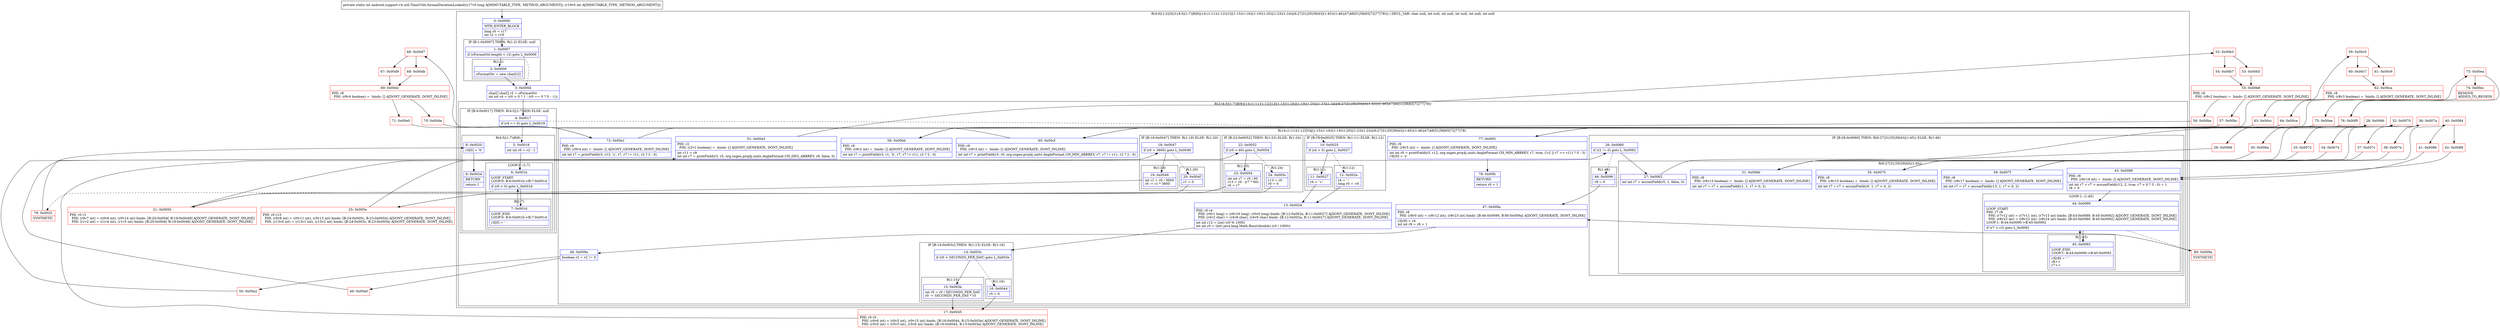 digraph "CFG forandroid.support.v4.util.TimeUtils.formatDurationLocked(JI)I" {
subgraph cluster_Region_1133185859 {
label = "R(4:0|(1:2)|3|(2:(4:5|(1:7)|8|9)|(14:(1:11)(1:12)|13|(1:15)(1:16)|(1:19)(1:20)|(1:23)(1:24)|(6:27|31|35|39|43|(1:45))(1:46)|47|48|51|58|65|72|77|78))) | DECL_VAR: char null, int null, int null, int null, int null, int null\l";
node [shape=record,color=blue];
Node_0 [shape=record,label="{0\:\ 0x0000|MTH_ENTER_BLOCK\l|long r0 = r17\lint r2 = r19\l}"];
subgraph cluster_IfRegion_2093950274 {
label = "IF [B:1:0x0007] THEN: R(1:2) ELSE: null";
node [shape=record,color=blue];
Node_1 [shape=record,label="{1\:\ 0x0007|if (sFormatStr.length \< r2) goto L_0x0009\l}"];
subgraph cluster_Region_1728440459 {
label = "R(1:2)";
node [shape=record,color=blue];
Node_2 [shape=record,label="{2\:\ 0x0009|sFormatStr = new char[r2]\l}"];
}
}
Node_3 [shape=record,label="{3\:\ 0x000d|char[] char[] r3 = sFormatStr\lint int r4 = (r0 \> 0 ? 1 : (r0 == 0 ? 0 : \-1))\l}"];
subgraph cluster_Region_702887098 {
label = "R(2:(4:5|(1:7)|8|9)|(14:(1:11)(1:12)|13|(1:15)(1:16)|(1:19)(1:20)|(1:23)(1:24)|(6:27|31|35|39|43|(1:45))(1:46)|47|48|51|58|65|72|77|78))";
node [shape=record,color=blue];
subgraph cluster_IfRegion_1244874921 {
label = "IF [B:4:0x0017] THEN: R(4:5|(1:7)|8|9) ELSE: null";
node [shape=record,color=blue];
Node_4 [shape=record,label="{4\:\ 0x0017|if (r4 == 0) goto L_0x0019\l}"];
subgraph cluster_Region_1408095202 {
label = "R(4:5|(1:7)|8|9)";
node [shape=record,color=blue];
Node_5 [shape=record,label="{5\:\ 0x0019|int int r0 = r2 \- 1\l}"];
subgraph cluster_LoopRegion_1125765210 {
label = "LOOP:0: (1:7)";
node [shape=record,color=blue];
Node_6 [shape=record,label="{6\:\ 0x001b|LOOP_START\lLOOP:0: B:6:0x001b\-\>B:7:0x001d\l|if (r0 \> 0) goto L_0x001d\l}"];
subgraph cluster_Region_1789812962 {
label = "R(1:7)";
node [shape=record,color=blue];
Node_7 [shape=record,label="{7\:\ 0x001d|LOOP_END\lLOOP:0: B:6:0x001b\-\>B:7:0x001d\l|r3[0] = ' '\l}"];
}
}
Node_8 [shape=record,label="{8\:\ 0x0020|r3[0] = '0'\l}"];
Node_9 [shape=record,label="{9\:\ 0x0024|RETURN\l|return 1\l}"];
}
}
subgraph cluster_Region_279748171 {
label = "R(14:(1:11)(1:12)|13|(1:15)(1:16)|(1:19)(1:20)|(1:23)(1:24)|(6:27|31|35|39|43|(1:45))(1:46)|47|48|51|58|65|72|77|78)";
node [shape=record,color=blue];
subgraph cluster_IfRegion_1411786639 {
label = "IF [B:10:0x0025] THEN: R(1:11) ELSE: R(1:12)";
node [shape=record,color=blue];
Node_10 [shape=record,label="{10\:\ 0x0025|if (r4 \> 0) goto L_0x0027\l}"];
subgraph cluster_Region_1293345945 {
label = "R(1:11)";
node [shape=record,color=blue];
Node_11 [shape=record,label="{11\:\ 0x0027|r4 = '+'\l}"];
}
subgraph cluster_Region_185072482 {
label = "R(1:12)";
node [shape=record,color=blue];
Node_12 [shape=record,label="{12\:\ 0x002a|r4 = '\-'\llong r0 = \-r0\l}"];
}
}
Node_13 [shape=record,label="{13\:\ 0x002d|PHI: r0 r4 \l  PHI: (r0v1 long) = (r0v16 long), (r0v0 long) binds: [B:12:0x002a, B:11:0x0027] A[DONT_GENERATE, DONT_INLINE]\l  PHI: (r4v2 char) = (r4v8 char), (r4v9 char) binds: [B:12:0x002a, B:11:0x0027] A[DONT_GENERATE, DONT_INLINE]\l|int int r12 = (int) (r0 % 1000)\lint int r0 = (int) java.lang.Math.floor((double) (r0 \/ 1000))\l}"];
subgraph cluster_IfRegion_1541093163 {
label = "IF [B:14:0x003c] THEN: R(1:15) ELSE: R(1:16)";
node [shape=record,color=blue];
Node_14 [shape=record,label="{14\:\ 0x003c|if (r0 \> SECONDS_PER_DAY) goto L_0x003e\l}"];
subgraph cluster_Region_554909116 {
label = "R(1:15)";
node [shape=record,color=blue];
Node_15 [shape=record,label="{15\:\ 0x003e|int r5 = r0 \/ SECONDS_PER_DAY\lr0 \-= SECONDS_PER_DAY * r5\l}"];
}
subgraph cluster_Region_118477373 {
label = "R(1:16)";
node [shape=record,color=blue];
Node_16 [shape=record,label="{16\:\ 0x0044|r5 = 0\l}"];
}
}
subgraph cluster_IfRegion_536038429 {
label = "IF [B:18:0x0047] THEN: R(1:19) ELSE: R(1:20)";
node [shape=record,color=blue];
Node_18 [shape=record,label="{18\:\ 0x0047|if (r0 \> 3600) goto L_0x0049\l}"];
subgraph cluster_Region_1156346097 {
label = "R(1:19)";
node [shape=record,color=blue];
Node_19 [shape=record,label="{19\:\ 0x0049|int r1 = r0 \/ 3600\lr0 \-= r1 * 3600\l}"];
}
subgraph cluster_Region_1100060330 {
label = "R(1:20)";
node [shape=record,color=blue];
Node_20 [shape=record,label="{20\:\ 0x004f|r1 = 0\l}"];
}
}
subgraph cluster_IfRegion_952093930 {
label = "IF [B:22:0x0052] THEN: R(1:23) ELSE: R(1:24)";
node [shape=record,color=blue];
Node_22 [shape=record,label="{22\:\ 0x0052|if (r0 \> 60) goto L_0x0054\l}"];
subgraph cluster_Region_7993500 {
label = "R(1:23)";
node [shape=record,color=blue];
Node_23 [shape=record,label="{23\:\ 0x0054|int int r7 = r0 \/ 60\lr13 = r0 \- (r7 * 60)\lr0 = r7\l}"];
}
subgraph cluster_Region_43640279 {
label = "R(1:24)";
node [shape=record,color=blue];
Node_24 [shape=record,label="{24\:\ 0x005c|r13 = r0\lr0 = 0\l}"];
}
}
subgraph cluster_IfRegion_658981138 {
label = "IF [B:26:0x0060] THEN: R(6:27|31|35|39|43|(1:45)) ELSE: R(1:46)";
node [shape=record,color=blue];
Node_26 [shape=record,label="{26\:\ 0x0060|if (r2 != 0) goto L_0x0062\l}"];
subgraph cluster_Region_340399313 {
label = "R(6:27|31|35|39|43|(1:45))";
node [shape=record,color=blue];
Node_27 [shape=record,label="{27\:\ 0x0062|int int r7 = accumField(r5, 1, false, 0)\l}"];
Node_31 [shape=record,label="{31\:\ 0x006b|PHI: r8 \l  PHI: (r8v13 boolean) =  binds: [] A[DONT_GENERATE, DONT_INLINE]\l|int int r7 = r7 + accumField(r1, 1, r7 \> 0, 2)\l}"];
Node_35 [shape=record,label="{35\:\ 0x0075|PHI: r8 \l  PHI: (r8v15 boolean) =  binds: [] A[DONT_GENERATE, DONT_INLINE]\l|int int r7 = r7 + accumField(r0, 1, r7 \> 0, 2)\l}"];
Node_39 [shape=record,label="{39\:\ 0x007f|PHI: r8 \l  PHI: (r8v17 boolean) =  binds: [] A[DONT_GENERATE, DONT_INLINE]\l|int int r7 = r7 + accumField(r13, 1, r7 \> 0, 2)\l}"];
Node_43 [shape=record,label="{43\:\ 0x0089|PHI: r8 \l  PHI: (r8v19 int) =  binds: [] A[DONT_GENERATE, DONT_INLINE]\l|int int r7 = r7 + accumField(r12, 2, true, r7 \> 0 ? 3 : 0) + 1\lr8 = 0\l}"];
subgraph cluster_LoopRegion_581404045 {
label = "LOOP:1: (1:45)";
node [shape=record,color=blue];
Node_44 [shape=record,label="{44\:\ 0x0090|LOOP_START\lPHI: r7 r8 \l  PHI: (r7v12 int) = (r7v11 int), (r7v13 int) binds: [B:43:0x0089, B:45:0x0092] A[DONT_GENERATE, DONT_INLINE]\l  PHI: (r8v23 int) = (r8v22 int), (r8v24 int) binds: [B:43:0x0089, B:45:0x0092] A[DONT_GENERATE, DONT_INLINE]\lLOOP:1: B:44:0x0090\-\>B:45:0x0092\l|if (r7 \< r2) goto L_0x0092\l}"];
subgraph cluster_Region_1474415766 {
label = "R(1:45)";
node [shape=record,color=blue];
Node_45 [shape=record,label="{45\:\ 0x0092|LOOP_END\lLOOP:1: B:44:0x0090\-\>B:45:0x0092\l|r3[r8] = ' '\lr8++\lr7++\l}"];
}
}
}
subgraph cluster_Region_241384220 {
label = "R(1:46)";
node [shape=record,color=blue];
Node_46 [shape=record,label="{46\:\ 0x0099|r8 = 0\l}"];
}
}
Node_47 [shape=record,label="{47\:\ 0x009a|PHI: r8 \l  PHI: (r8v0 int) = (r8v12 int), (r8v23 int) binds: [B:46:0x0099, B:80:0x009a] A[DONT_GENERATE, DONT_INLINE]\l|r3[r8] = r4\lint int r9 = r8 + 1\l}"];
Node_48 [shape=record,label="{48\:\ 0x009e|boolean r2 = r2 != 0\l}"];
Node_51 [shape=record,label="{51\:\ 0x00a3|PHI: r2 \l  PHI: (r2v1 boolean) =  binds: [] A[DONT_GENERATE, DONT_INLINE]\l|int r11 = r9\lint int r7 = printField(r3, r5, org.osgeo.proj4j.units.AngleFormat.CH_DEG_ABBREV, r9, false, 0)\l}"];
Node_58 [shape=record,label="{58\:\ 0x00bd|PHI: r9 \l  PHI: (r9v2 int) =  binds: [] A[DONT_GENERATE, DONT_INLINE]\l|int int r7 = printField(r3, r1, 'h', r7, r7 != r11, r2 ? 2 : 0)\l}"];
Node_65 [shape=record,label="{65\:\ 0x00cf|PHI: r9 \l  PHI: (r9v3 int) =  binds: [] A[DONT_GENERATE, DONT_INLINE]\l|int int r7 = printField(r3, r0, org.osgeo.proj4j.units.AngleFormat.CH_MIN_ABBREV, r7, r7 != r11, r2 ? 2 : 0)\l}"];
Node_72 [shape=record,label="{72\:\ 0x00e1|PHI: r9 \l  PHI: (r9v4 int) =  binds: [] A[DONT_GENERATE, DONT_INLINE]\l|int int r7 = printField(r3, r13, 's', r7, r7 != r11, r2 ? 2 : 0)\l}"];
Node_77 [shape=record,label="{77\:\ 0x00f1|PHI: r9 \l  PHI: (r9v5 int) =  binds: [] A[DONT_GENERATE, DONT_INLINE]\l|int int r0 = printField(r3, r12, org.osgeo.proj4j.units.AngleFormat.CH_MIN_ABBREV, r7, true, (!r2 \|\| r7 == r11) ? 0 : 3)\lr3[r0] = 's'\l}"];
Node_78 [shape=record,label="{78\:\ 0x00fc|RETURN\l|return r0 + 1\l}"];
}
}
}
Node_17 [shape=record,color=red,label="{17\:\ 0x0045|PHI: r0 r5 \l  PHI: (r0v6 int) = (r0v5 int), (r0v15 int) binds: [B:16:0x0044, B:15:0x003e] A[DONT_GENERATE, DONT_INLINE]\l  PHI: (r5v0 int) = (r5v5 int), (r5v6 int) binds: [B:16:0x0044, B:15:0x003e] A[DONT_GENERATE, DONT_INLINE]\l}"];
Node_21 [shape=record,color=red,label="{21\:\ 0x0050|PHI: r0 r1 \l  PHI: (r0v7 int) = (r0v6 int), (r0v14 int) binds: [B:20:0x004f, B:19:0x0049] A[DONT_GENERATE, DONT_INLINE]\l  PHI: (r1v2 int) = (r1v4 int), (r1v5 int) binds: [B:20:0x004f, B:19:0x0049] A[DONT_GENERATE, DONT_INLINE]\l}"];
Node_25 [shape=record,color=red,label="{25\:\ 0x005e|PHI: r0 r13 \l  PHI: (r0v8 int) = (r0v11 int), (r0v13 int) binds: [B:24:0x005c, B:23:0x0054] A[DONT_GENERATE, DONT_INLINE]\l  PHI: (r13v0 int) = (r13v1 int), (r13v2 int) binds: [B:24:0x005c, B:23:0x0054] A[DONT_GENERATE, DONT_INLINE]\l}"];
Node_28 [shape=record,color=red,label="{28\:\ 0x0066}"];
Node_29 [shape=record,color=red,label="{29\:\ 0x0068}"];
Node_30 [shape=record,color=red,label="{30\:\ 0x006a}"];
Node_32 [shape=record,color=red,label="{32\:\ 0x0070}"];
Node_33 [shape=record,color=red,label="{33\:\ 0x0072}"];
Node_34 [shape=record,color=red,label="{34\:\ 0x0074}"];
Node_36 [shape=record,color=red,label="{36\:\ 0x007a}"];
Node_37 [shape=record,color=red,label="{37\:\ 0x007c}"];
Node_38 [shape=record,color=red,label="{38\:\ 0x007e}"];
Node_40 [shape=record,color=red,label="{40\:\ 0x0084}"];
Node_41 [shape=record,color=red,label="{41\:\ 0x0086}"];
Node_42 [shape=record,color=red,label="{42\:\ 0x0088}"];
Node_49 [shape=record,color=red,label="{49\:\ 0x00a0}"];
Node_50 [shape=record,color=red,label="{50\:\ 0x00a2}"];
Node_52 [shape=record,color=red,label="{52\:\ 0x00b3}"];
Node_53 [shape=record,color=red,label="{53\:\ 0x00b5}"];
Node_54 [shape=record,color=red,label="{54\:\ 0x00b7}"];
Node_55 [shape=record,color=red,label="{55\:\ 0x00b8|PHI: r8 \l  PHI: (r8v2 boolean) =  binds: [] A[DONT_GENERATE, DONT_INLINE]\l}"];
Node_56 [shape=record,color=red,label="{56\:\ 0x00ba}"];
Node_57 [shape=record,color=red,label="{57\:\ 0x00bc}"];
Node_59 [shape=record,color=red,label="{59\:\ 0x00c5}"];
Node_60 [shape=record,color=red,label="{60\:\ 0x00c7}"];
Node_61 [shape=record,color=red,label="{61\:\ 0x00c9}"];
Node_62 [shape=record,color=red,label="{62\:\ 0x00ca|PHI: r8 \l  PHI: (r8v3 boolean) =  binds: [] A[DONT_GENERATE, DONT_INLINE]\l}"];
Node_63 [shape=record,color=red,label="{63\:\ 0x00cc}"];
Node_64 [shape=record,color=red,label="{64\:\ 0x00ce}"];
Node_66 [shape=record,color=red,label="{66\:\ 0x00d7}"];
Node_67 [shape=record,color=red,label="{67\:\ 0x00d9}"];
Node_68 [shape=record,color=red,label="{68\:\ 0x00db}"];
Node_69 [shape=record,color=red,label="{69\:\ 0x00dc|PHI: r8 \l  PHI: (r8v4 boolean) =  binds: [] A[DONT_GENERATE, DONT_INLINE]\l}"];
Node_70 [shape=record,color=red,label="{70\:\ 0x00de}"];
Node_71 [shape=record,color=red,label="{71\:\ 0x00e0}"];
Node_73 [shape=record,color=red,label="{73\:\ 0x00ea}"];
Node_74 [shape=record,color=red,label="{74\:\ 0x00ec|REMOVE\lADDED_TO_REGION\l}"];
Node_75 [shape=record,color=red,label="{75\:\ 0x00ee}"];
Node_76 [shape=record,color=red,label="{76\:\ 0x00f0}"];
Node_79 [shape=record,color=red,label="{79\:\ 0x0020|SYNTHETIC\l}"];
Node_80 [shape=record,color=red,label="{80\:\ 0x009a|SYNTHETIC\l}"];
MethodNode[shape=record,label="{private static int android.support.v4.util.TimeUtils.formatDurationLocked((r17v0 long A[IMMUTABLE_TYPE, METHOD_ARGUMENT]), (r19v0 int A[IMMUTABLE_TYPE, METHOD_ARGUMENT])) }"];
MethodNode -> Node_0;
Node_0 -> Node_1;
Node_1 -> Node_2;
Node_1 -> Node_3[style=dashed];
Node_2 -> Node_3;
Node_3 -> Node_4;
Node_4 -> Node_5;
Node_4 -> Node_10[style=dashed];
Node_5 -> Node_6;
Node_6 -> Node_7;
Node_6 -> Node_79[style=dashed];
Node_7 -> Node_6;
Node_8 -> Node_9;
Node_10 -> Node_11;
Node_10 -> Node_12[style=dashed];
Node_11 -> Node_13;
Node_12 -> Node_13;
Node_13 -> Node_14;
Node_14 -> Node_15;
Node_14 -> Node_16[style=dashed];
Node_15 -> Node_17;
Node_16 -> Node_17;
Node_18 -> Node_19;
Node_18 -> Node_20[style=dashed];
Node_19 -> Node_21;
Node_20 -> Node_21;
Node_22 -> Node_23;
Node_22 -> Node_24[style=dashed];
Node_23 -> Node_25;
Node_24 -> Node_25;
Node_26 -> Node_27;
Node_26 -> Node_46[style=dashed];
Node_27 -> Node_28;
Node_31 -> Node_32;
Node_35 -> Node_36;
Node_39 -> Node_40;
Node_43 -> Node_44;
Node_44 -> Node_45;
Node_44 -> Node_80[style=dashed];
Node_45 -> Node_44;
Node_46 -> Node_47;
Node_47 -> Node_48;
Node_48 -> Node_49;
Node_48 -> Node_50;
Node_51 -> Node_52;
Node_58 -> Node_59;
Node_65 -> Node_66;
Node_72 -> Node_73;
Node_77 -> Node_78;
Node_17 -> Node_18;
Node_21 -> Node_22;
Node_25 -> Node_26;
Node_28 -> Node_29;
Node_28 -> Node_30;
Node_29 -> Node_31;
Node_30 -> Node_31;
Node_32 -> Node_33;
Node_32 -> Node_34;
Node_33 -> Node_35;
Node_34 -> Node_35;
Node_36 -> Node_37;
Node_36 -> Node_38;
Node_37 -> Node_39;
Node_38 -> Node_39;
Node_40 -> Node_41;
Node_40 -> Node_42;
Node_41 -> Node_43;
Node_42 -> Node_43;
Node_49 -> Node_51;
Node_50 -> Node_51;
Node_52 -> Node_53;
Node_52 -> Node_54;
Node_53 -> Node_55;
Node_54 -> Node_55;
Node_55 -> Node_56;
Node_55 -> Node_57;
Node_56 -> Node_58;
Node_57 -> Node_58;
Node_59 -> Node_60;
Node_59 -> Node_61;
Node_60 -> Node_62;
Node_61 -> Node_62;
Node_62 -> Node_63;
Node_62 -> Node_64;
Node_63 -> Node_65;
Node_64 -> Node_65;
Node_66 -> Node_67;
Node_66 -> Node_68;
Node_67 -> Node_69;
Node_68 -> Node_69;
Node_69 -> Node_70;
Node_69 -> Node_71;
Node_70 -> Node_72;
Node_71 -> Node_72;
Node_73 -> Node_74;
Node_73 -> Node_76;
Node_74 -> Node_75;
Node_74 -> Node_76;
Node_75 -> Node_77;
Node_76 -> Node_77;
Node_79 -> Node_8;
Node_80 -> Node_47;
}

